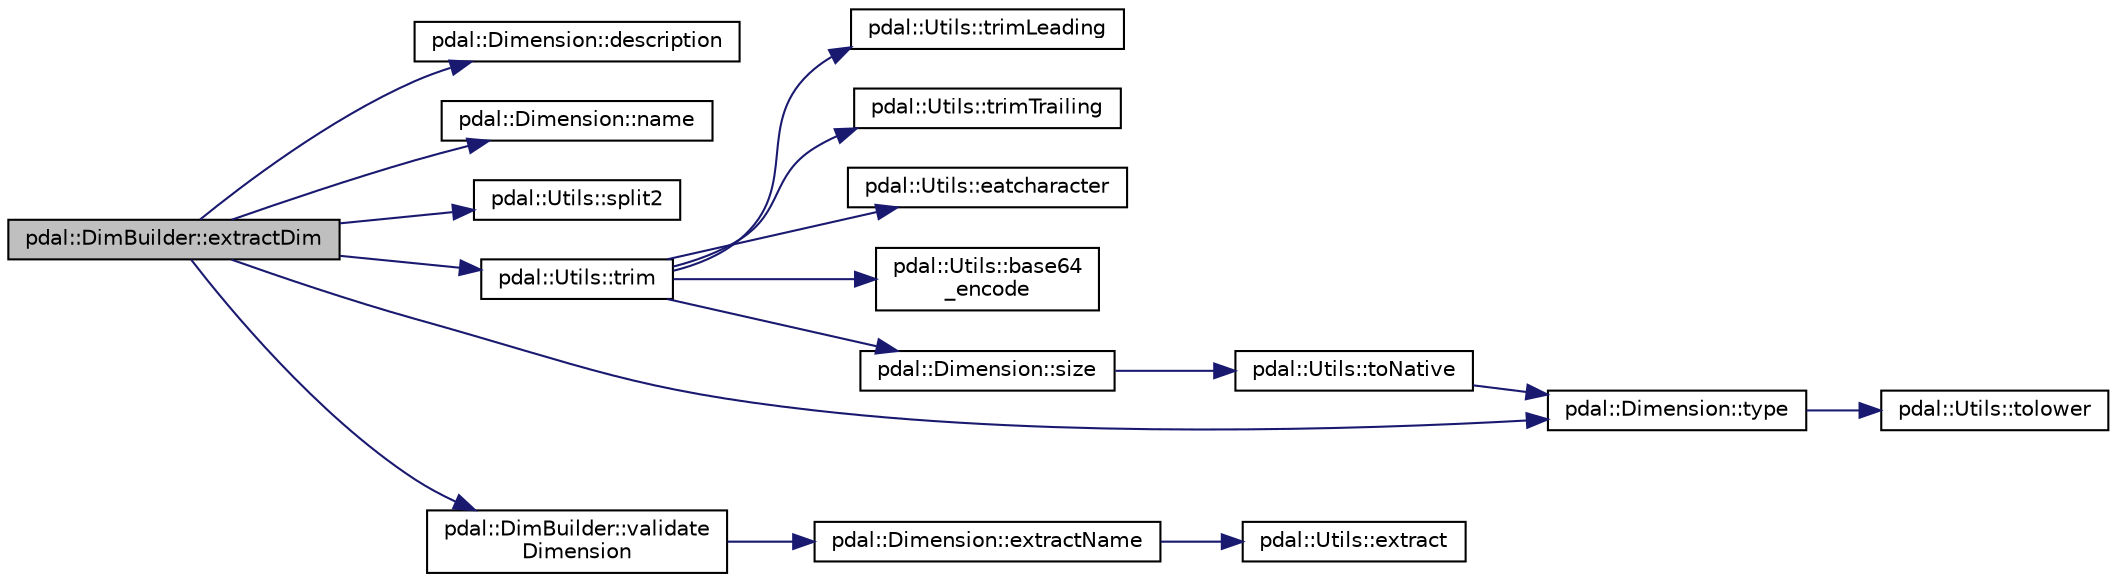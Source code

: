 digraph "pdal::DimBuilder::extractDim"
{
  edge [fontname="Helvetica",fontsize="10",labelfontname="Helvetica",labelfontsize="10"];
  node [fontname="Helvetica",fontsize="10",shape=record];
  rankdir="LR";
  Node1 [label="pdal::DimBuilder::extractDim",height=0.2,width=0.4,color="black", fillcolor="grey75", style="filled", fontcolor="black"];
  Node1 -> Node2 [color="midnightblue",fontsize="10",style="solid",fontname="Helvetica"];
  Node2 [label="pdal::Dimension::description",height=0.2,width=0.4,color="black", fillcolor="white", style="filled",URL="$namespacepdal_1_1Dimension.html#a4041a0eeee0ca503caad91db24affa0e"];
  Node1 -> Node3 [color="midnightblue",fontsize="10",style="solid",fontname="Helvetica"];
  Node3 [label="pdal::Dimension::name",height=0.2,width=0.4,color="black", fillcolor="white", style="filled",URL="$namespacepdal_1_1Dimension.html#af3176b0b7e6b4be000317846cf7c2718"];
  Node1 -> Node4 [color="midnightblue",fontsize="10",style="solid",fontname="Helvetica"];
  Node4 [label="pdal::Utils::split2",height=0.2,width=0.4,color="black", fillcolor="white", style="filled",URL="$namespacepdal_1_1Utils.html#a6ae33c6d7b4eb4bcae6ec17fb8cc04fc"];
  Node1 -> Node5 [color="midnightblue",fontsize="10",style="solid",fontname="Helvetica"];
  Node5 [label="pdal::Utils::trim",height=0.2,width=0.4,color="black", fillcolor="white", style="filled",URL="$namespacepdal_1_1Utils.html#ac5d9d3dfd3f4611182c07aa85e27c1e4"];
  Node5 -> Node6 [color="midnightblue",fontsize="10",style="solid",fontname="Helvetica"];
  Node6 [label="pdal::Utils::trimLeading",height=0.2,width=0.4,color="black", fillcolor="white", style="filled",URL="$namespacepdal_1_1Utils.html#a10ae3cc2d10407cff89ba1ab00bc036b"];
  Node5 -> Node7 [color="midnightblue",fontsize="10",style="solid",fontname="Helvetica"];
  Node7 [label="pdal::Utils::trimTrailing",height=0.2,width=0.4,color="black", fillcolor="white", style="filled",URL="$namespacepdal_1_1Utils.html#afed0ad4146baafd1973c85e1508ade73"];
  Node5 -> Node8 [color="midnightblue",fontsize="10",style="solid",fontname="Helvetica"];
  Node8 [label="pdal::Utils::eatcharacter",height=0.2,width=0.4,color="black", fillcolor="white", style="filled",URL="$namespacepdal_1_1Utils.html#abdd3e6ebf8047dbc72337bac885f1169"];
  Node5 -> Node9 [color="midnightblue",fontsize="10",style="solid",fontname="Helvetica"];
  Node9 [label="pdal::Utils::base64\l_encode",height=0.2,width=0.4,color="black", fillcolor="white", style="filled",URL="$namespacepdal_1_1Utils.html#ab908ea72a2a7d385cbbab68939d1c1a2"];
  Node5 -> Node10 [color="midnightblue",fontsize="10",style="solid",fontname="Helvetica"];
  Node10 [label="pdal::Dimension::size",height=0.2,width=0.4,color="black", fillcolor="white", style="filled",URL="$namespacepdal_1_1Dimension.html#acf81dae9d5946f3a941f9df154b2329b"];
  Node10 -> Node11 [color="midnightblue",fontsize="10",style="solid",fontname="Helvetica"];
  Node11 [label="pdal::Utils::toNative",height=0.2,width=0.4,color="black", fillcolor="white", style="filled",URL="$namespacepdal_1_1Utils.html#a59253304d0f929e3a3ea00f09636002f"];
  Node11 -> Node12 [color="midnightblue",fontsize="10",style="solid",fontname="Helvetica"];
  Node12 [label="pdal::Dimension::type",height=0.2,width=0.4,color="black", fillcolor="white", style="filled",URL="$namespacepdal_1_1Dimension.html#a880d689fed54aa3ded6f88c9e058c5d2"];
  Node12 -> Node13 [color="midnightblue",fontsize="10",style="solid",fontname="Helvetica"];
  Node13 [label="pdal::Utils::tolower",height=0.2,width=0.4,color="black", fillcolor="white", style="filled",URL="$namespacepdal_1_1Utils.html#a5268937cf695835e55392f752dc02cb2"];
  Node1 -> Node12 [color="midnightblue",fontsize="10",style="solid",fontname="Helvetica"];
  Node1 -> Node14 [color="midnightblue",fontsize="10",style="solid",fontname="Helvetica"];
  Node14 [label="pdal::DimBuilder::validate\lDimension",height=0.2,width=0.4,color="black", fillcolor="white", style="filled",URL="$classpdal_1_1DimBuilder.html#ad791e4b31e813727f0fcb15c645a28f1"];
  Node14 -> Node15 [color="midnightblue",fontsize="10",style="solid",fontname="Helvetica"];
  Node15 [label="pdal::Dimension::extractName",height=0.2,width=0.4,color="black", fillcolor="white", style="filled",URL="$namespacepdal_1_1Dimension.html#ad7dd00ca79ce099313f3fe405f40cd93"];
  Node15 -> Node16 [color="midnightblue",fontsize="10",style="solid",fontname="Helvetica"];
  Node16 [label="pdal::Utils::extract",height=0.2,width=0.4,color="black", fillcolor="white", style="filled",URL="$namespacepdal_1_1Utils.html#acae5a19cd66121b77e2599daec48413d"];
}
